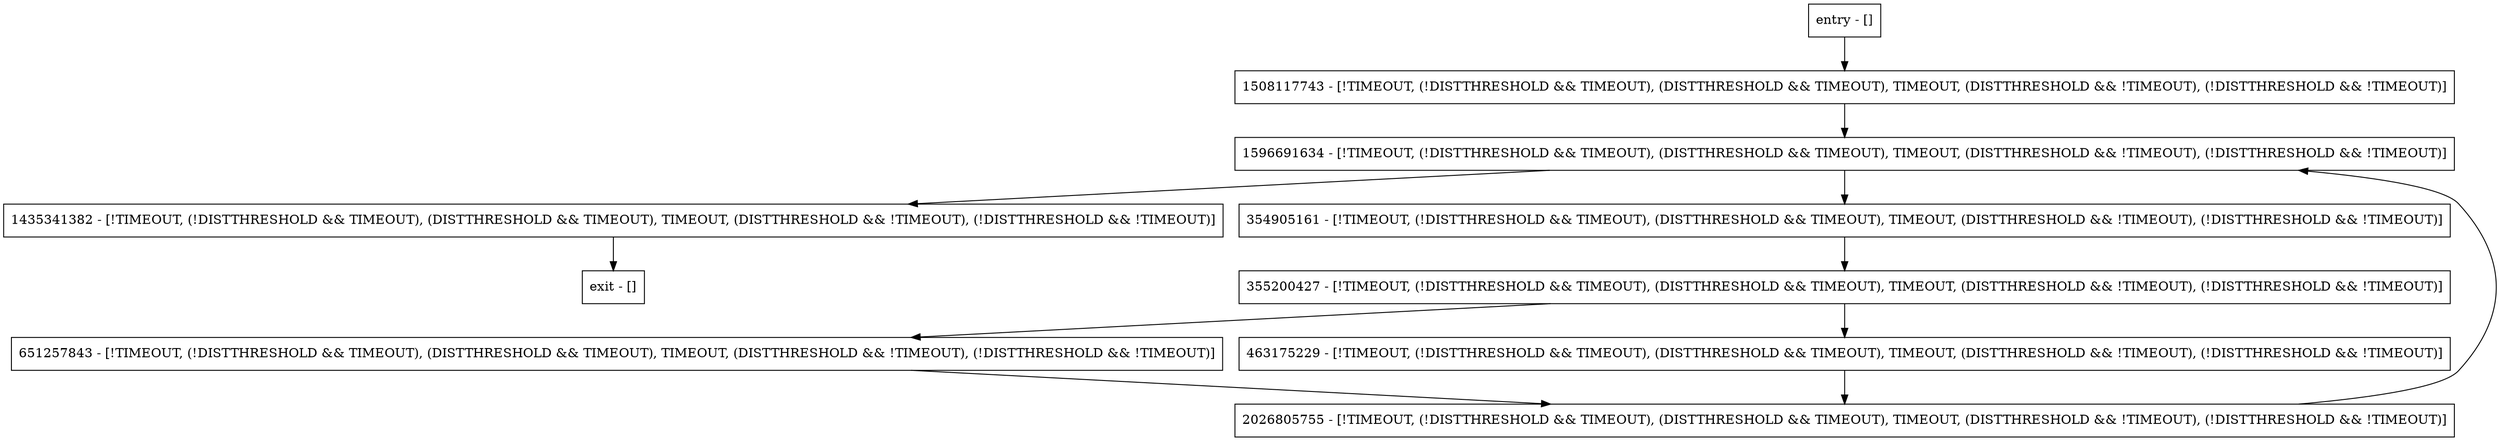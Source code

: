 digraph <init> {
node [shape=record];
entry [label="entry - []"];
exit [label="exit - []"];
1508117743 [label="1508117743 - [!TIMEOUT, (!DISTTHRESHOLD && TIMEOUT), (DISTTHRESHOLD && TIMEOUT), TIMEOUT, (DISTTHRESHOLD && !TIMEOUT), (!DISTTHRESHOLD && !TIMEOUT)]"];
651257843 [label="651257843 - [!TIMEOUT, (!DISTTHRESHOLD && TIMEOUT), (DISTTHRESHOLD && TIMEOUT), TIMEOUT, (DISTTHRESHOLD && !TIMEOUT), (!DISTTHRESHOLD && !TIMEOUT)]"];
1435341382 [label="1435341382 - [!TIMEOUT, (!DISTTHRESHOLD && TIMEOUT), (DISTTHRESHOLD && TIMEOUT), TIMEOUT, (DISTTHRESHOLD && !TIMEOUT), (!DISTTHRESHOLD && !TIMEOUT)]"];
354905161 [label="354905161 - [!TIMEOUT, (!DISTTHRESHOLD && TIMEOUT), (DISTTHRESHOLD && TIMEOUT), TIMEOUT, (DISTTHRESHOLD && !TIMEOUT), (!DISTTHRESHOLD && !TIMEOUT)]"];
1596691634 [label="1596691634 - [!TIMEOUT, (!DISTTHRESHOLD && TIMEOUT), (DISTTHRESHOLD && TIMEOUT), TIMEOUT, (DISTTHRESHOLD && !TIMEOUT), (!DISTTHRESHOLD && !TIMEOUT)]"];
2026805755 [label="2026805755 - [!TIMEOUT, (!DISTTHRESHOLD && TIMEOUT), (DISTTHRESHOLD && TIMEOUT), TIMEOUT, (DISTTHRESHOLD && !TIMEOUT), (!DISTTHRESHOLD && !TIMEOUT)]"];
463175229 [label="463175229 - [!TIMEOUT, (!DISTTHRESHOLD && TIMEOUT), (DISTTHRESHOLD && TIMEOUT), TIMEOUT, (DISTTHRESHOLD && !TIMEOUT), (!DISTTHRESHOLD && !TIMEOUT)]"];
355200427 [label="355200427 - [!TIMEOUT, (!DISTTHRESHOLD && TIMEOUT), (DISTTHRESHOLD && TIMEOUT), TIMEOUT, (DISTTHRESHOLD && !TIMEOUT), (!DISTTHRESHOLD && !TIMEOUT)]"];
entry;
exit;
entry -> 1508117743;
1508117743 -> 1596691634;
651257843 -> 2026805755;
1435341382 -> exit;
354905161 -> 355200427;
1596691634 -> 1435341382;
1596691634 -> 354905161;
2026805755 -> 1596691634;
463175229 -> 2026805755;
355200427 -> 651257843;
355200427 -> 463175229;
}
